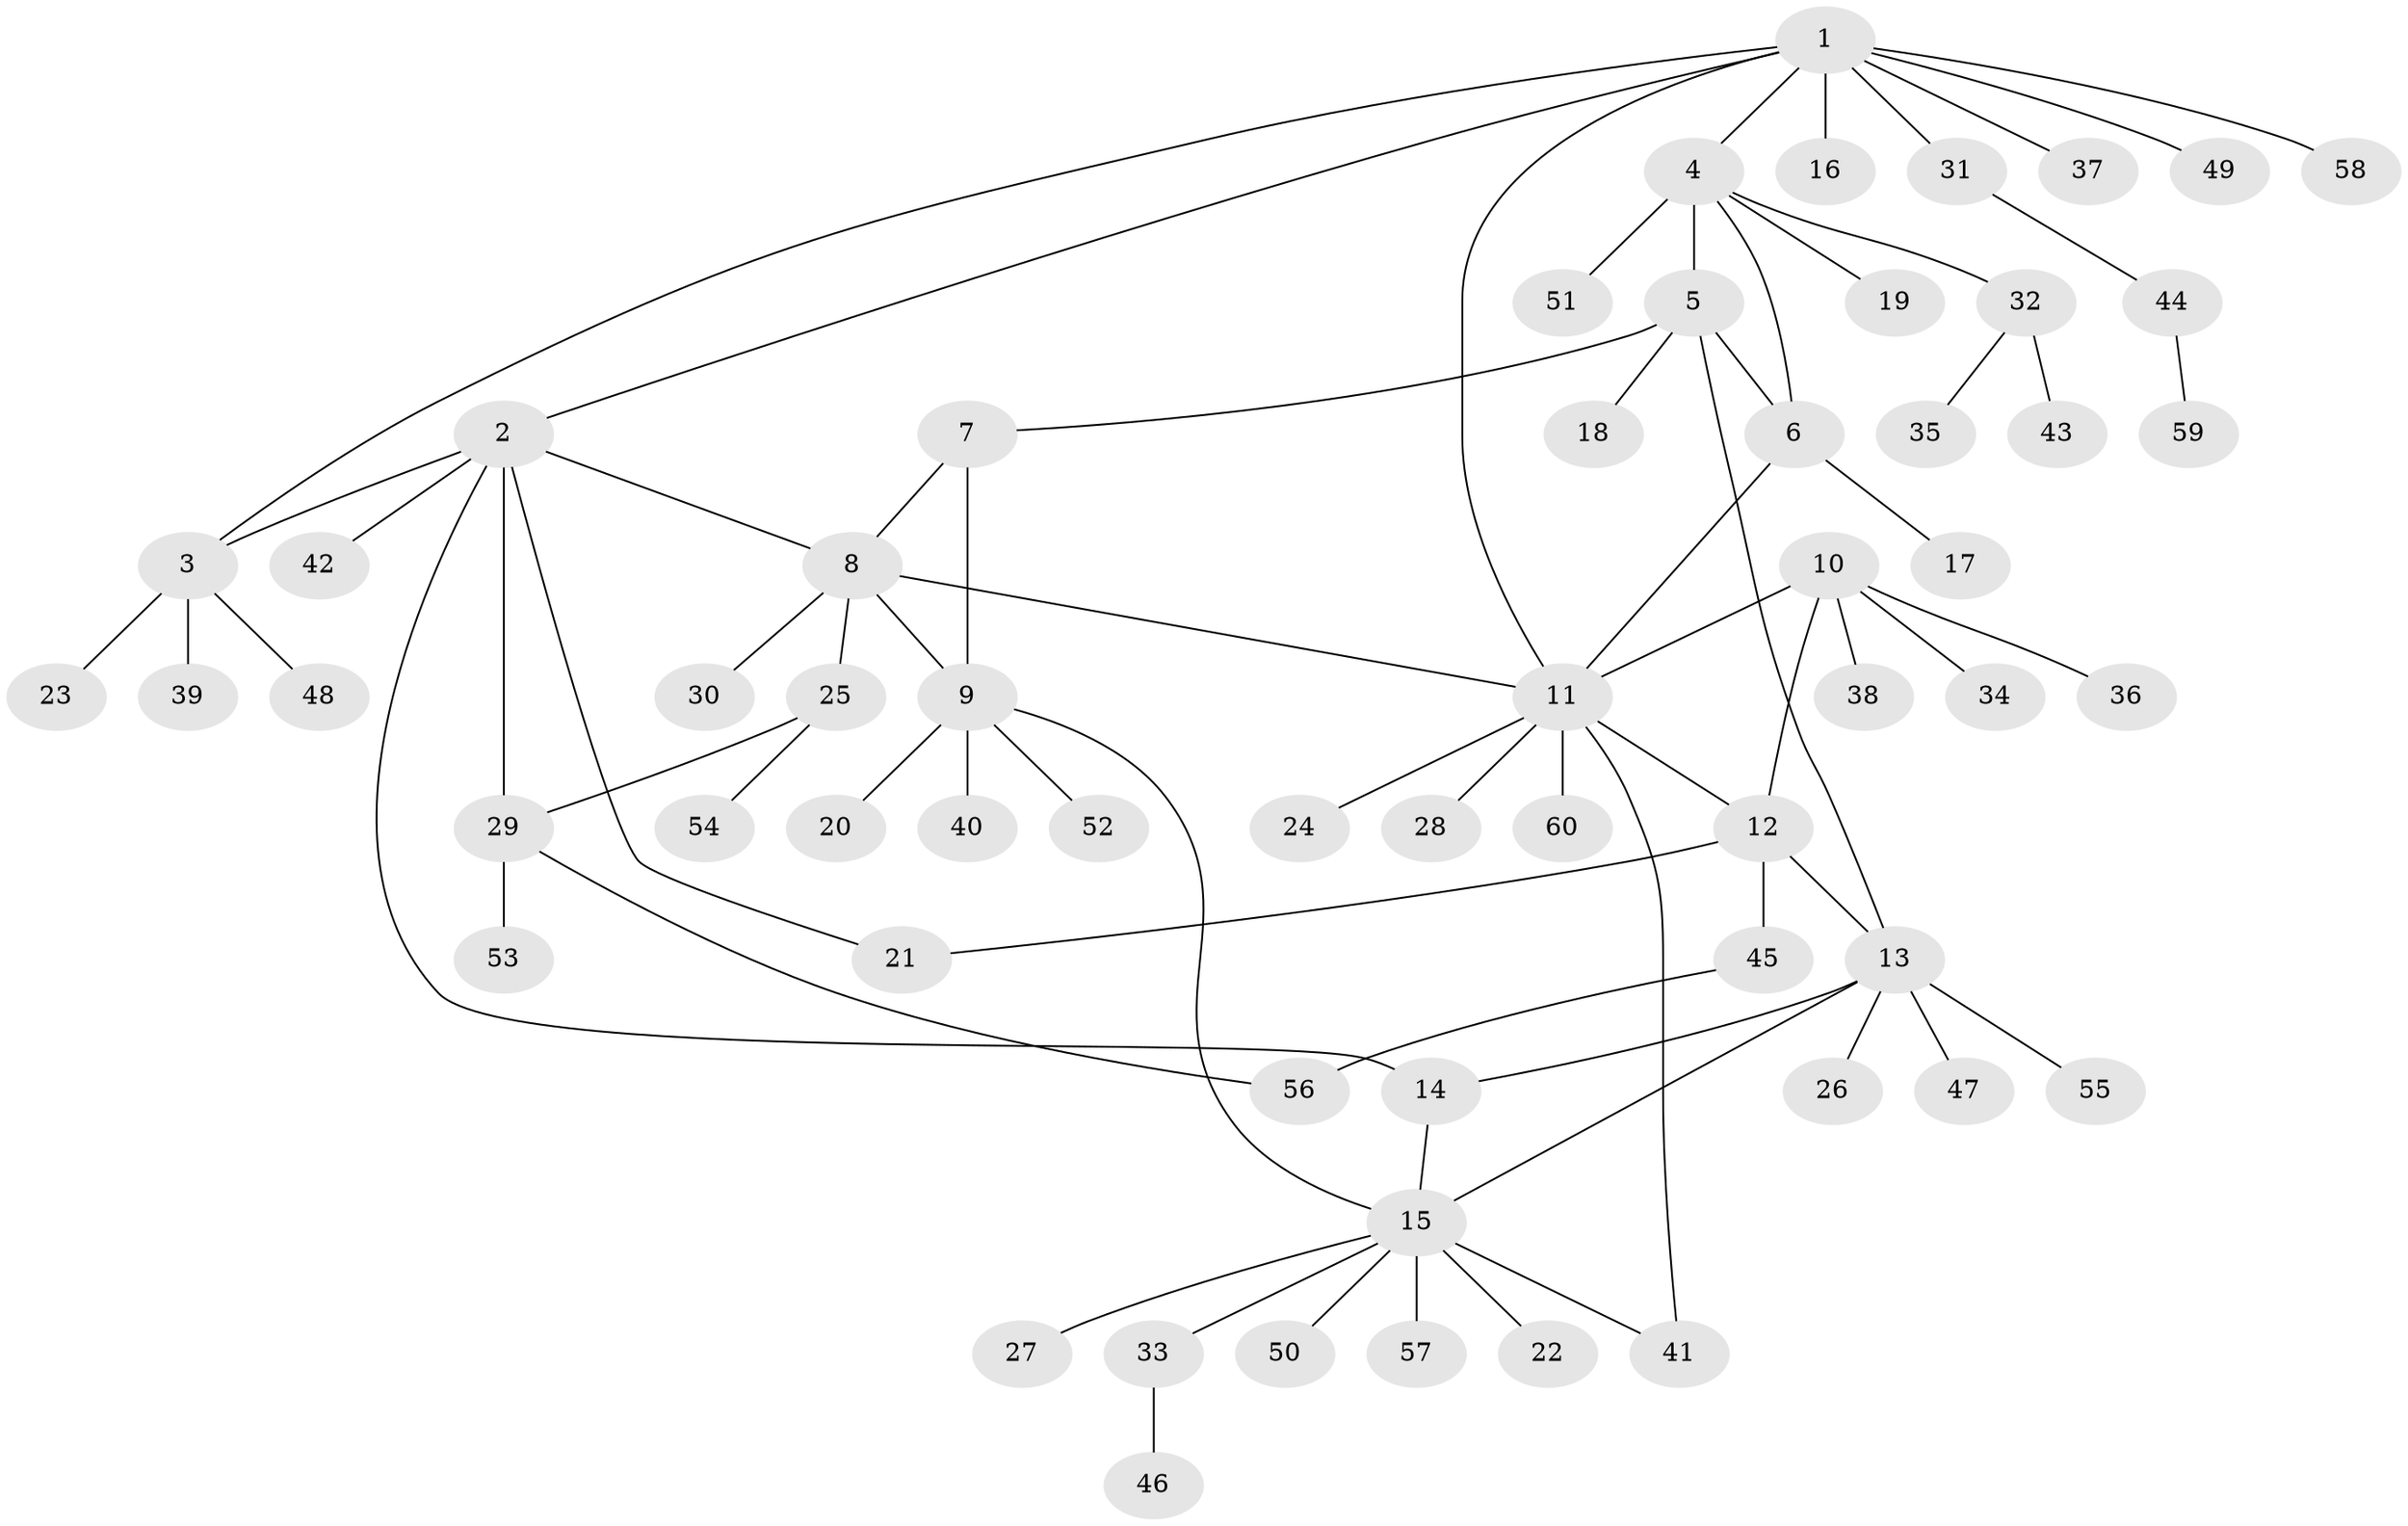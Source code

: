 // Generated by graph-tools (version 1.1) at 2025/11/02/27/25 16:11:29]
// undirected, 60 vertices, 74 edges
graph export_dot {
graph [start="1"]
  node [color=gray90,style=filled];
  1;
  2;
  3;
  4;
  5;
  6;
  7;
  8;
  9;
  10;
  11;
  12;
  13;
  14;
  15;
  16;
  17;
  18;
  19;
  20;
  21;
  22;
  23;
  24;
  25;
  26;
  27;
  28;
  29;
  30;
  31;
  32;
  33;
  34;
  35;
  36;
  37;
  38;
  39;
  40;
  41;
  42;
  43;
  44;
  45;
  46;
  47;
  48;
  49;
  50;
  51;
  52;
  53;
  54;
  55;
  56;
  57;
  58;
  59;
  60;
  1 -- 2;
  1 -- 3;
  1 -- 4;
  1 -- 11;
  1 -- 16;
  1 -- 31;
  1 -- 37;
  1 -- 49;
  1 -- 58;
  2 -- 3;
  2 -- 8;
  2 -- 14;
  2 -- 21;
  2 -- 29;
  2 -- 42;
  3 -- 23;
  3 -- 39;
  3 -- 48;
  4 -- 5;
  4 -- 6;
  4 -- 19;
  4 -- 32;
  4 -- 51;
  5 -- 6;
  5 -- 7;
  5 -- 13;
  5 -- 18;
  6 -- 11;
  6 -- 17;
  7 -- 8;
  7 -- 9;
  8 -- 9;
  8 -- 11;
  8 -- 25;
  8 -- 30;
  9 -- 15;
  9 -- 20;
  9 -- 40;
  9 -- 52;
  10 -- 11;
  10 -- 12;
  10 -- 34;
  10 -- 36;
  10 -- 38;
  11 -- 12;
  11 -- 24;
  11 -- 28;
  11 -- 41;
  11 -- 60;
  12 -- 13;
  12 -- 21;
  12 -- 45;
  13 -- 14;
  13 -- 15;
  13 -- 26;
  13 -- 47;
  13 -- 55;
  14 -- 15;
  15 -- 22;
  15 -- 27;
  15 -- 33;
  15 -- 41;
  15 -- 50;
  15 -- 57;
  25 -- 29;
  25 -- 54;
  29 -- 53;
  29 -- 56;
  31 -- 44;
  32 -- 35;
  32 -- 43;
  33 -- 46;
  44 -- 59;
  45 -- 56;
}

